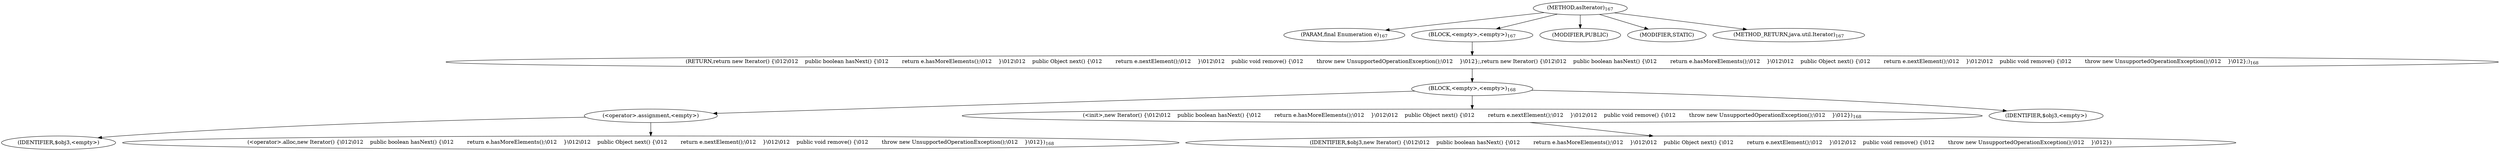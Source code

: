 digraph "asIterator" {  
"243" [label = <(METHOD,asIterator)<SUB>167</SUB>> ]
"244" [label = <(PARAM,final Enumeration e)<SUB>167</SUB>> ]
"245" [label = <(BLOCK,&lt;empty&gt;,&lt;empty&gt;)<SUB>167</SUB>> ]
"246" [label = <(RETURN,return new Iterator() {\012\012    public boolean hasNext() {\012        return e.hasMoreElements();\012    }\012\012    public Object next() {\012        return e.nextElement();\012    }\012\012    public void remove() {\012        throw new UnsupportedOperationException();\012    }\012};,return new Iterator() {\012\012    public boolean hasNext() {\012        return e.hasMoreElements();\012    }\012\012    public Object next() {\012        return e.nextElement();\012    }\012\012    public void remove() {\012        throw new UnsupportedOperationException();\012    }\012};)<SUB>168</SUB>> ]
"247" [label = <(BLOCK,&lt;empty&gt;,&lt;empty&gt;)<SUB>168</SUB>> ]
"248" [label = <(&lt;operator&gt;.assignment,&lt;empty&gt;)> ]
"249" [label = <(IDENTIFIER,$obj3,&lt;empty&gt;)> ]
"250" [label = <(&lt;operator&gt;.alloc,new Iterator() {\012\012    public boolean hasNext() {\012        return e.hasMoreElements();\012    }\012\012    public Object next() {\012        return e.nextElement();\012    }\012\012    public void remove() {\012        throw new UnsupportedOperationException();\012    }\012})<SUB>168</SUB>> ]
"251" [label = <(&lt;init&gt;,new Iterator() {\012\012    public boolean hasNext() {\012        return e.hasMoreElements();\012    }\012\012    public Object next() {\012        return e.nextElement();\012    }\012\012    public void remove() {\012        throw new UnsupportedOperationException();\012    }\012})<SUB>168</SUB>> ]
"252" [label = <(IDENTIFIER,$obj3,new Iterator() {\012\012    public boolean hasNext() {\012        return e.hasMoreElements();\012    }\012\012    public Object next() {\012        return e.nextElement();\012    }\012\012    public void remove() {\012        throw new UnsupportedOperationException();\012    }\012})> ]
"253" [label = <(IDENTIFIER,$obj3,&lt;empty&gt;)> ]
"254" [label = <(MODIFIER,PUBLIC)> ]
"255" [label = <(MODIFIER,STATIC)> ]
"256" [label = <(METHOD_RETURN,java.util.Iterator)<SUB>167</SUB>> ]
  "243" -> "244" 
  "243" -> "245" 
  "243" -> "254" 
  "243" -> "255" 
  "243" -> "256" 
  "245" -> "246" 
  "246" -> "247" 
  "247" -> "248" 
  "247" -> "251" 
  "247" -> "253" 
  "248" -> "249" 
  "248" -> "250" 
  "251" -> "252" 
}
